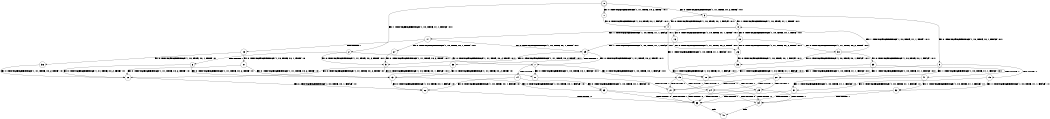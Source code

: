 digraph BCG {
size = "7, 10.5";
center = TRUE;
node [shape = circle];
0 [peripheries = 2];
0 -> 1 [label = "EX !0 !ATOMIC_EXCH_BRANCH (1, +1, TRUE, +0, 2, TRUE) !:0:1:"];
0 -> 2 [label = "EX !1 !ATOMIC_EXCH_BRANCH (1, +0, TRUE, +1, 1, FALSE) !:0:1:"];
0 -> 3 [label = "EX !0 !ATOMIC_EXCH_BRANCH (1, +1, TRUE, +0, 2, TRUE) !:0:1:"];
1 -> 4 [label = "EX !0 !ATOMIC_EXCH_BRANCH (1, +0, TRUE, +0, 1, FALSE) !:0:1:"];
2 -> 5 [label = "EX !0 !ATOMIC_EXCH_BRANCH (1, +1, TRUE, +0, 2, TRUE) !:0:1:"];
2 -> 6 [label = "TERMINATE !1"];
2 -> 7 [label = "EX !0 !ATOMIC_EXCH_BRANCH (1, +1, TRUE, +0, 2, TRUE) !:0:1:"];
3 -> 4 [label = "EX !0 !ATOMIC_EXCH_BRANCH (1, +0, TRUE, +0, 1, FALSE) !:0:1:"];
3 -> 8 [label = "EX !1 !ATOMIC_EXCH_BRANCH (1, +0, TRUE, +1, 1, TRUE) !:0:1:"];
3 -> 9 [label = "EX !0 !ATOMIC_EXCH_BRANCH (1, +0, TRUE, +0, 1, FALSE) !:0:1:"];
4 -> 10 [label = "EX !1 !ATOMIC_EXCH_BRANCH (1, +0, TRUE, +1, 1, FALSE) !:0:1:"];
5 -> 11 [label = "EX !0 !ATOMIC_EXCH_BRANCH (1, +0, TRUE, +0, 1, FALSE) !:0:1:"];
6 -> 12 [label = "EX !0 !ATOMIC_EXCH_BRANCH (1, +1, TRUE, +0, 2, TRUE) !:0:"];
6 -> 13 [label = "EX !0 !ATOMIC_EXCH_BRANCH (1, +1, TRUE, +0, 2, TRUE) !:0:"];
7 -> 11 [label = "EX !0 !ATOMIC_EXCH_BRANCH (1, +0, TRUE, +0, 1, FALSE) !:0:1:"];
7 -> 14 [label = "TERMINATE !1"];
7 -> 15 [label = "EX !0 !ATOMIC_EXCH_BRANCH (1, +0, TRUE, +0, 1, FALSE) !:0:1:"];
8 -> 16 [label = "EX !0 !ATOMIC_EXCH_BRANCH (1, +0, TRUE, +0, 1, TRUE) !:0:1:"];
8 -> 17 [label = "EX !1 !ATOMIC_EXCH_BRANCH (1, +0, TRUE, +1, 1, FALSE) !:0:1:"];
8 -> 18 [label = "EX !0 !ATOMIC_EXCH_BRANCH (1, +0, TRUE, +0, 1, TRUE) !:0:1:"];
9 -> 10 [label = "EX !1 !ATOMIC_EXCH_BRANCH (1, +0, TRUE, +1, 1, FALSE) !:0:1:"];
9 -> 19 [label = "TERMINATE !0"];
9 -> 20 [label = "EX !1 !ATOMIC_EXCH_BRANCH (1, +0, TRUE, +1, 1, FALSE) !:0:1:"];
10 -> 21 [label = "TERMINATE !0"];
11 -> 21 [label = "TERMINATE !0"];
12 -> 22 [label = "EX !0 !ATOMIC_EXCH_BRANCH (1, +0, TRUE, +0, 1, FALSE) !:0:"];
13 -> 22 [label = "EX !0 !ATOMIC_EXCH_BRANCH (1, +0, TRUE, +0, 1, FALSE) !:0:"];
13 -> 23 [label = "EX !0 !ATOMIC_EXCH_BRANCH (1, +0, TRUE, +0, 1, FALSE) !:0:"];
14 -> 22 [label = "EX !0 !ATOMIC_EXCH_BRANCH (1, +0, TRUE, +0, 1, FALSE) !:0:"];
14 -> 23 [label = "EX !0 !ATOMIC_EXCH_BRANCH (1, +0, TRUE, +0, 1, FALSE) !:0:"];
15 -> 21 [label = "TERMINATE !0"];
15 -> 24 [label = "TERMINATE !1"];
15 -> 25 [label = "TERMINATE !0"];
16 -> 26 [label = "EX !0 !ATOMIC_EXCH_BRANCH (1, +1, TRUE, +0, 2, TRUE) !:0:1:"];
17 -> 27 [label = "EX !0 !ATOMIC_EXCH_BRANCH (1, +0, TRUE, +0, 1, TRUE) !:0:1:"];
17 -> 28 [label = "TERMINATE !1"];
17 -> 29 [label = "EX !0 !ATOMIC_EXCH_BRANCH (1, +0, TRUE, +0, 1, TRUE) !:0:1:"];
18 -> 26 [label = "EX !0 !ATOMIC_EXCH_BRANCH (1, +1, TRUE, +0, 2, TRUE) !:0:1:"];
18 -> 29 [label = "EX !1 !ATOMIC_EXCH_BRANCH (1, +0, TRUE, +1, 1, FALSE) !:0:1:"];
18 -> 30 [label = "EX !0 !ATOMIC_EXCH_BRANCH (1, +1, TRUE, +0, 2, TRUE) !:0:1:"];
19 -> 31 [label = "EX !1 !ATOMIC_EXCH_BRANCH (1, +0, TRUE, +1, 1, FALSE) !:1:"];
19 -> 32 [label = "EX !1 !ATOMIC_EXCH_BRANCH (1, +0, TRUE, +1, 1, FALSE) !:1:"];
20 -> 21 [label = "TERMINATE !0"];
20 -> 24 [label = "TERMINATE !1"];
20 -> 25 [label = "TERMINATE !0"];
21 -> 33 [label = "TERMINATE !1"];
22 -> 33 [label = "TERMINATE !0"];
23 -> 33 [label = "TERMINATE !0"];
23 -> 34 [label = "TERMINATE !0"];
24 -> 33 [label = "TERMINATE !0"];
24 -> 34 [label = "TERMINATE !0"];
25 -> 33 [label = "TERMINATE !1"];
25 -> 34 [label = "TERMINATE !1"];
26 -> 35 [label = "EX !0 !ATOMIC_EXCH_BRANCH (1, +0, TRUE, +0, 1, FALSE) !:0:1:"];
27 -> 5 [label = "EX !0 !ATOMIC_EXCH_BRANCH (1, +1, TRUE, +0, 2, TRUE) !:0:1:"];
28 -> 36 [label = "EX !0 !ATOMIC_EXCH_BRANCH (1, +0, TRUE, +0, 1, TRUE) !:0:"];
28 -> 37 [label = "EX !0 !ATOMIC_EXCH_BRANCH (1, +0, TRUE, +0, 1, TRUE) !:0:"];
29 -> 5 [label = "EX !0 !ATOMIC_EXCH_BRANCH (1, +1, TRUE, +0, 2, TRUE) !:0:1:"];
29 -> 38 [label = "TERMINATE !1"];
29 -> 7 [label = "EX !0 !ATOMIC_EXCH_BRANCH (1, +1, TRUE, +0, 2, TRUE) !:0:1:"];
30 -> 35 [label = "EX !0 !ATOMIC_EXCH_BRANCH (1, +0, TRUE, +0, 1, FALSE) !:0:1:"];
30 -> 8 [label = "EX !1 !ATOMIC_EXCH_BRANCH (1, +0, TRUE, +1, 1, TRUE) !:0:1:"];
30 -> 39 [label = "EX !0 !ATOMIC_EXCH_BRANCH (1, +0, TRUE, +0, 1, FALSE) !:0:1:"];
31 -> 33 [label = "TERMINATE !1"];
32 -> 33 [label = "TERMINATE !1"];
32 -> 34 [label = "TERMINATE !1"];
33 -> 40 [label = "exit"];
34 -> 40 [label = "exit"];
35 -> 10 [label = "EX !1 !ATOMIC_EXCH_BRANCH (1, +0, TRUE, +1, 1, FALSE) !:0:1:"];
36 -> 12 [label = "EX !0 !ATOMIC_EXCH_BRANCH (1, +1, TRUE, +0, 2, TRUE) !:0:"];
37 -> 12 [label = "EX !0 !ATOMIC_EXCH_BRANCH (1, +1, TRUE, +0, 2, TRUE) !:0:"];
37 -> 13 [label = "EX !0 !ATOMIC_EXCH_BRANCH (1, +1, TRUE, +0, 2, TRUE) !:0:"];
38 -> 12 [label = "EX !0 !ATOMIC_EXCH_BRANCH (1, +1, TRUE, +0, 2, TRUE) !:0:"];
38 -> 13 [label = "EX !0 !ATOMIC_EXCH_BRANCH (1, +1, TRUE, +0, 2, TRUE) !:0:"];
39 -> 10 [label = "EX !1 !ATOMIC_EXCH_BRANCH (1, +0, TRUE, +1, 1, FALSE) !:0:1:"];
39 -> 41 [label = "TERMINATE !0"];
39 -> 20 [label = "EX !1 !ATOMIC_EXCH_BRANCH (1, +0, TRUE, +1, 1, FALSE) !:0:1:"];
41 -> 31 [label = "EX !1 !ATOMIC_EXCH_BRANCH (1, +0, TRUE, +1, 1, FALSE) !:1:"];
41 -> 32 [label = "EX !1 !ATOMIC_EXCH_BRANCH (1, +0, TRUE, +1, 1, FALSE) !:1:"];
}
